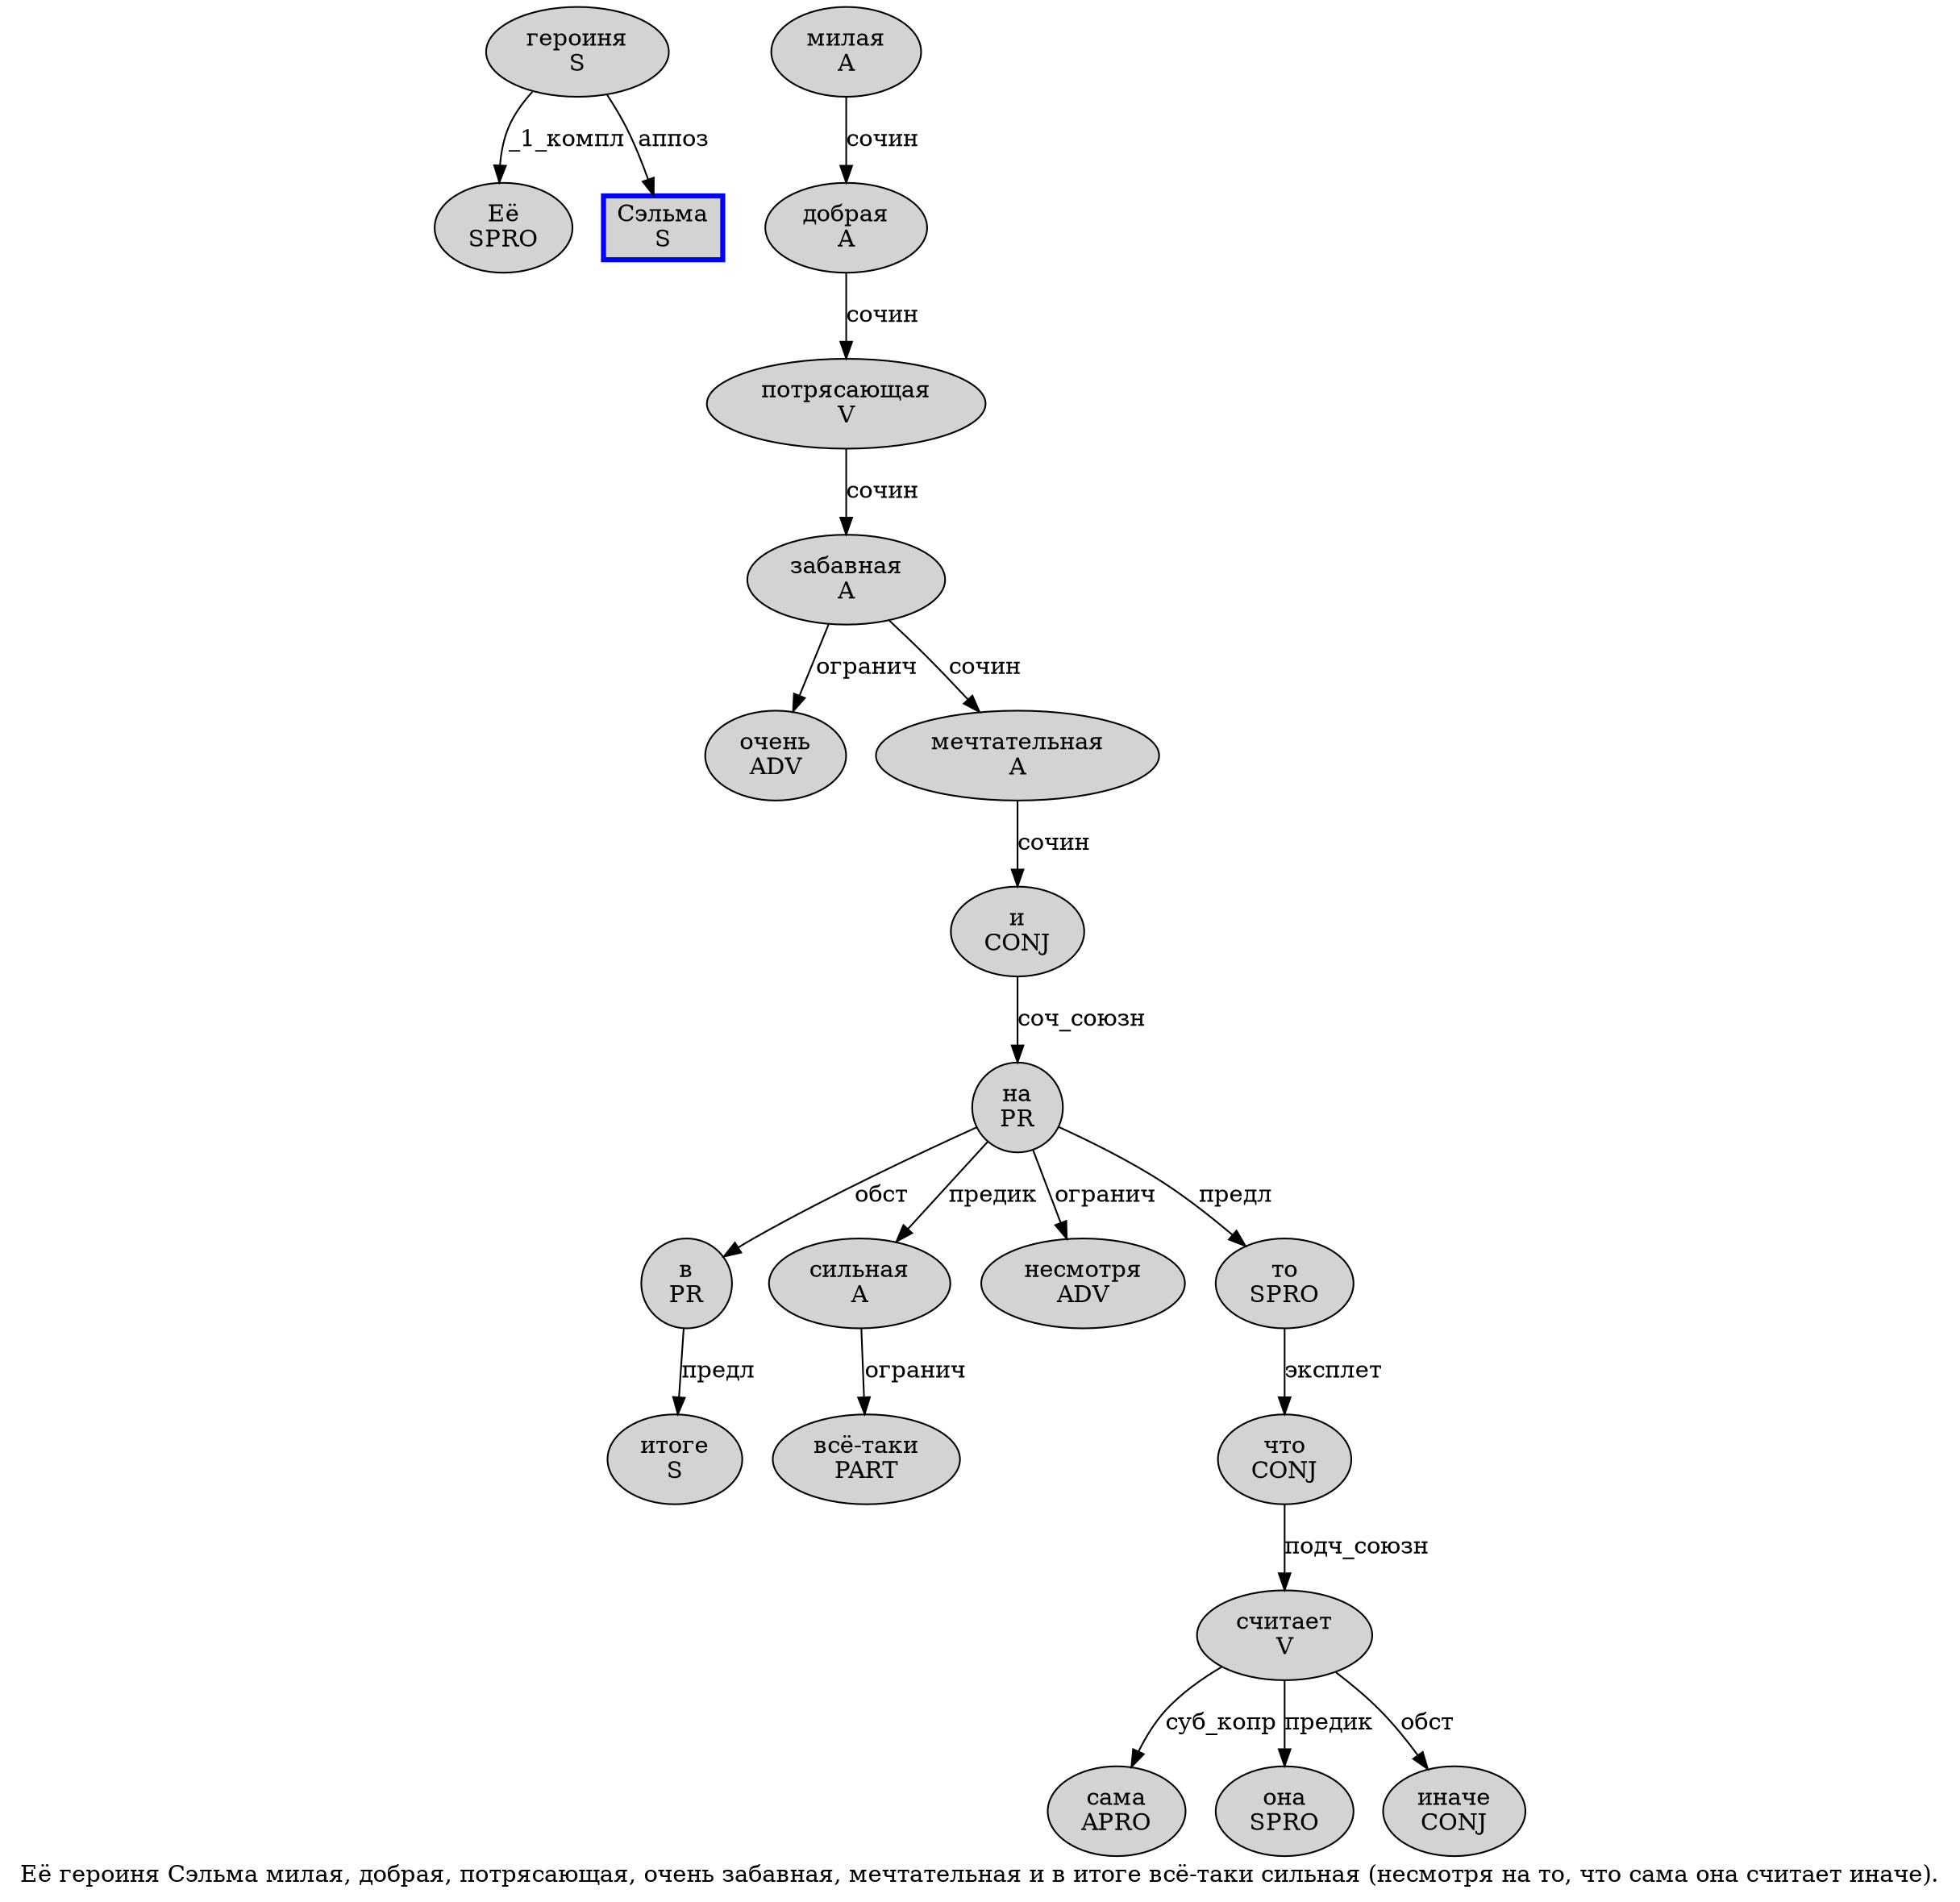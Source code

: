 digraph SENTENCE_1440 {
	graph [label="Её героиня Сэльма милая, добрая, потрясающая, очень забавная, мечтательная и в итоге всё-таки сильная (несмотря на то, что сама она считает иначе)."]
	node [style=filled]
		0 [label="Её
SPRO" color="" fillcolor=lightgray penwidth=1 shape=ellipse]
		1 [label="героиня
S" color="" fillcolor=lightgray penwidth=1 shape=ellipse]
		2 [label="Сэльма
S" color=blue fillcolor=lightgray penwidth=3 shape=box]
		3 [label="милая
A" color="" fillcolor=lightgray penwidth=1 shape=ellipse]
		5 [label="добрая
A" color="" fillcolor=lightgray penwidth=1 shape=ellipse]
		7 [label="потрясающая
V" color="" fillcolor=lightgray penwidth=1 shape=ellipse]
		9 [label="очень
ADV" color="" fillcolor=lightgray penwidth=1 shape=ellipse]
		10 [label="забавная
A" color="" fillcolor=lightgray penwidth=1 shape=ellipse]
		12 [label="мечтательная
A" color="" fillcolor=lightgray penwidth=1 shape=ellipse]
		13 [label="и
CONJ" color="" fillcolor=lightgray penwidth=1 shape=ellipse]
		14 [label="в
PR" color="" fillcolor=lightgray penwidth=1 shape=ellipse]
		15 [label="итоге
S" color="" fillcolor=lightgray penwidth=1 shape=ellipse]
		16 [label="всё-таки
PART" color="" fillcolor=lightgray penwidth=1 shape=ellipse]
		17 [label="сильная
A" color="" fillcolor=lightgray penwidth=1 shape=ellipse]
		19 [label="несмотря
ADV" color="" fillcolor=lightgray penwidth=1 shape=ellipse]
		20 [label="на
PR" color="" fillcolor=lightgray penwidth=1 shape=ellipse]
		21 [label="то
SPRO" color="" fillcolor=lightgray penwidth=1 shape=ellipse]
		23 [label="что
CONJ" color="" fillcolor=lightgray penwidth=1 shape=ellipse]
		24 [label="сама
APRO" color="" fillcolor=lightgray penwidth=1 shape=ellipse]
		25 [label="она
SPRO" color="" fillcolor=lightgray penwidth=1 shape=ellipse]
		26 [label="считает
V" color="" fillcolor=lightgray penwidth=1 shape=ellipse]
		27 [label="иначе
CONJ" color="" fillcolor=lightgray penwidth=1 shape=ellipse]
			10 -> 9 [label="огранич"]
			10 -> 12 [label="сочин"]
			26 -> 24 [label="суб_копр"]
			26 -> 25 [label="предик"]
			26 -> 27 [label="обст"]
			5 -> 7 [label="сочин"]
			14 -> 15 [label="предл"]
			3 -> 5 [label="сочин"]
			21 -> 23 [label="эксплет"]
			23 -> 26 [label="подч_союзн"]
			1 -> 0 [label="_1_компл"]
			1 -> 2 [label="аппоз"]
			13 -> 20 [label="соч_союзн"]
			20 -> 14 [label="обст"]
			20 -> 17 [label="предик"]
			20 -> 19 [label="огранич"]
			20 -> 21 [label="предл"]
			12 -> 13 [label="сочин"]
			17 -> 16 [label="огранич"]
			7 -> 10 [label="сочин"]
}